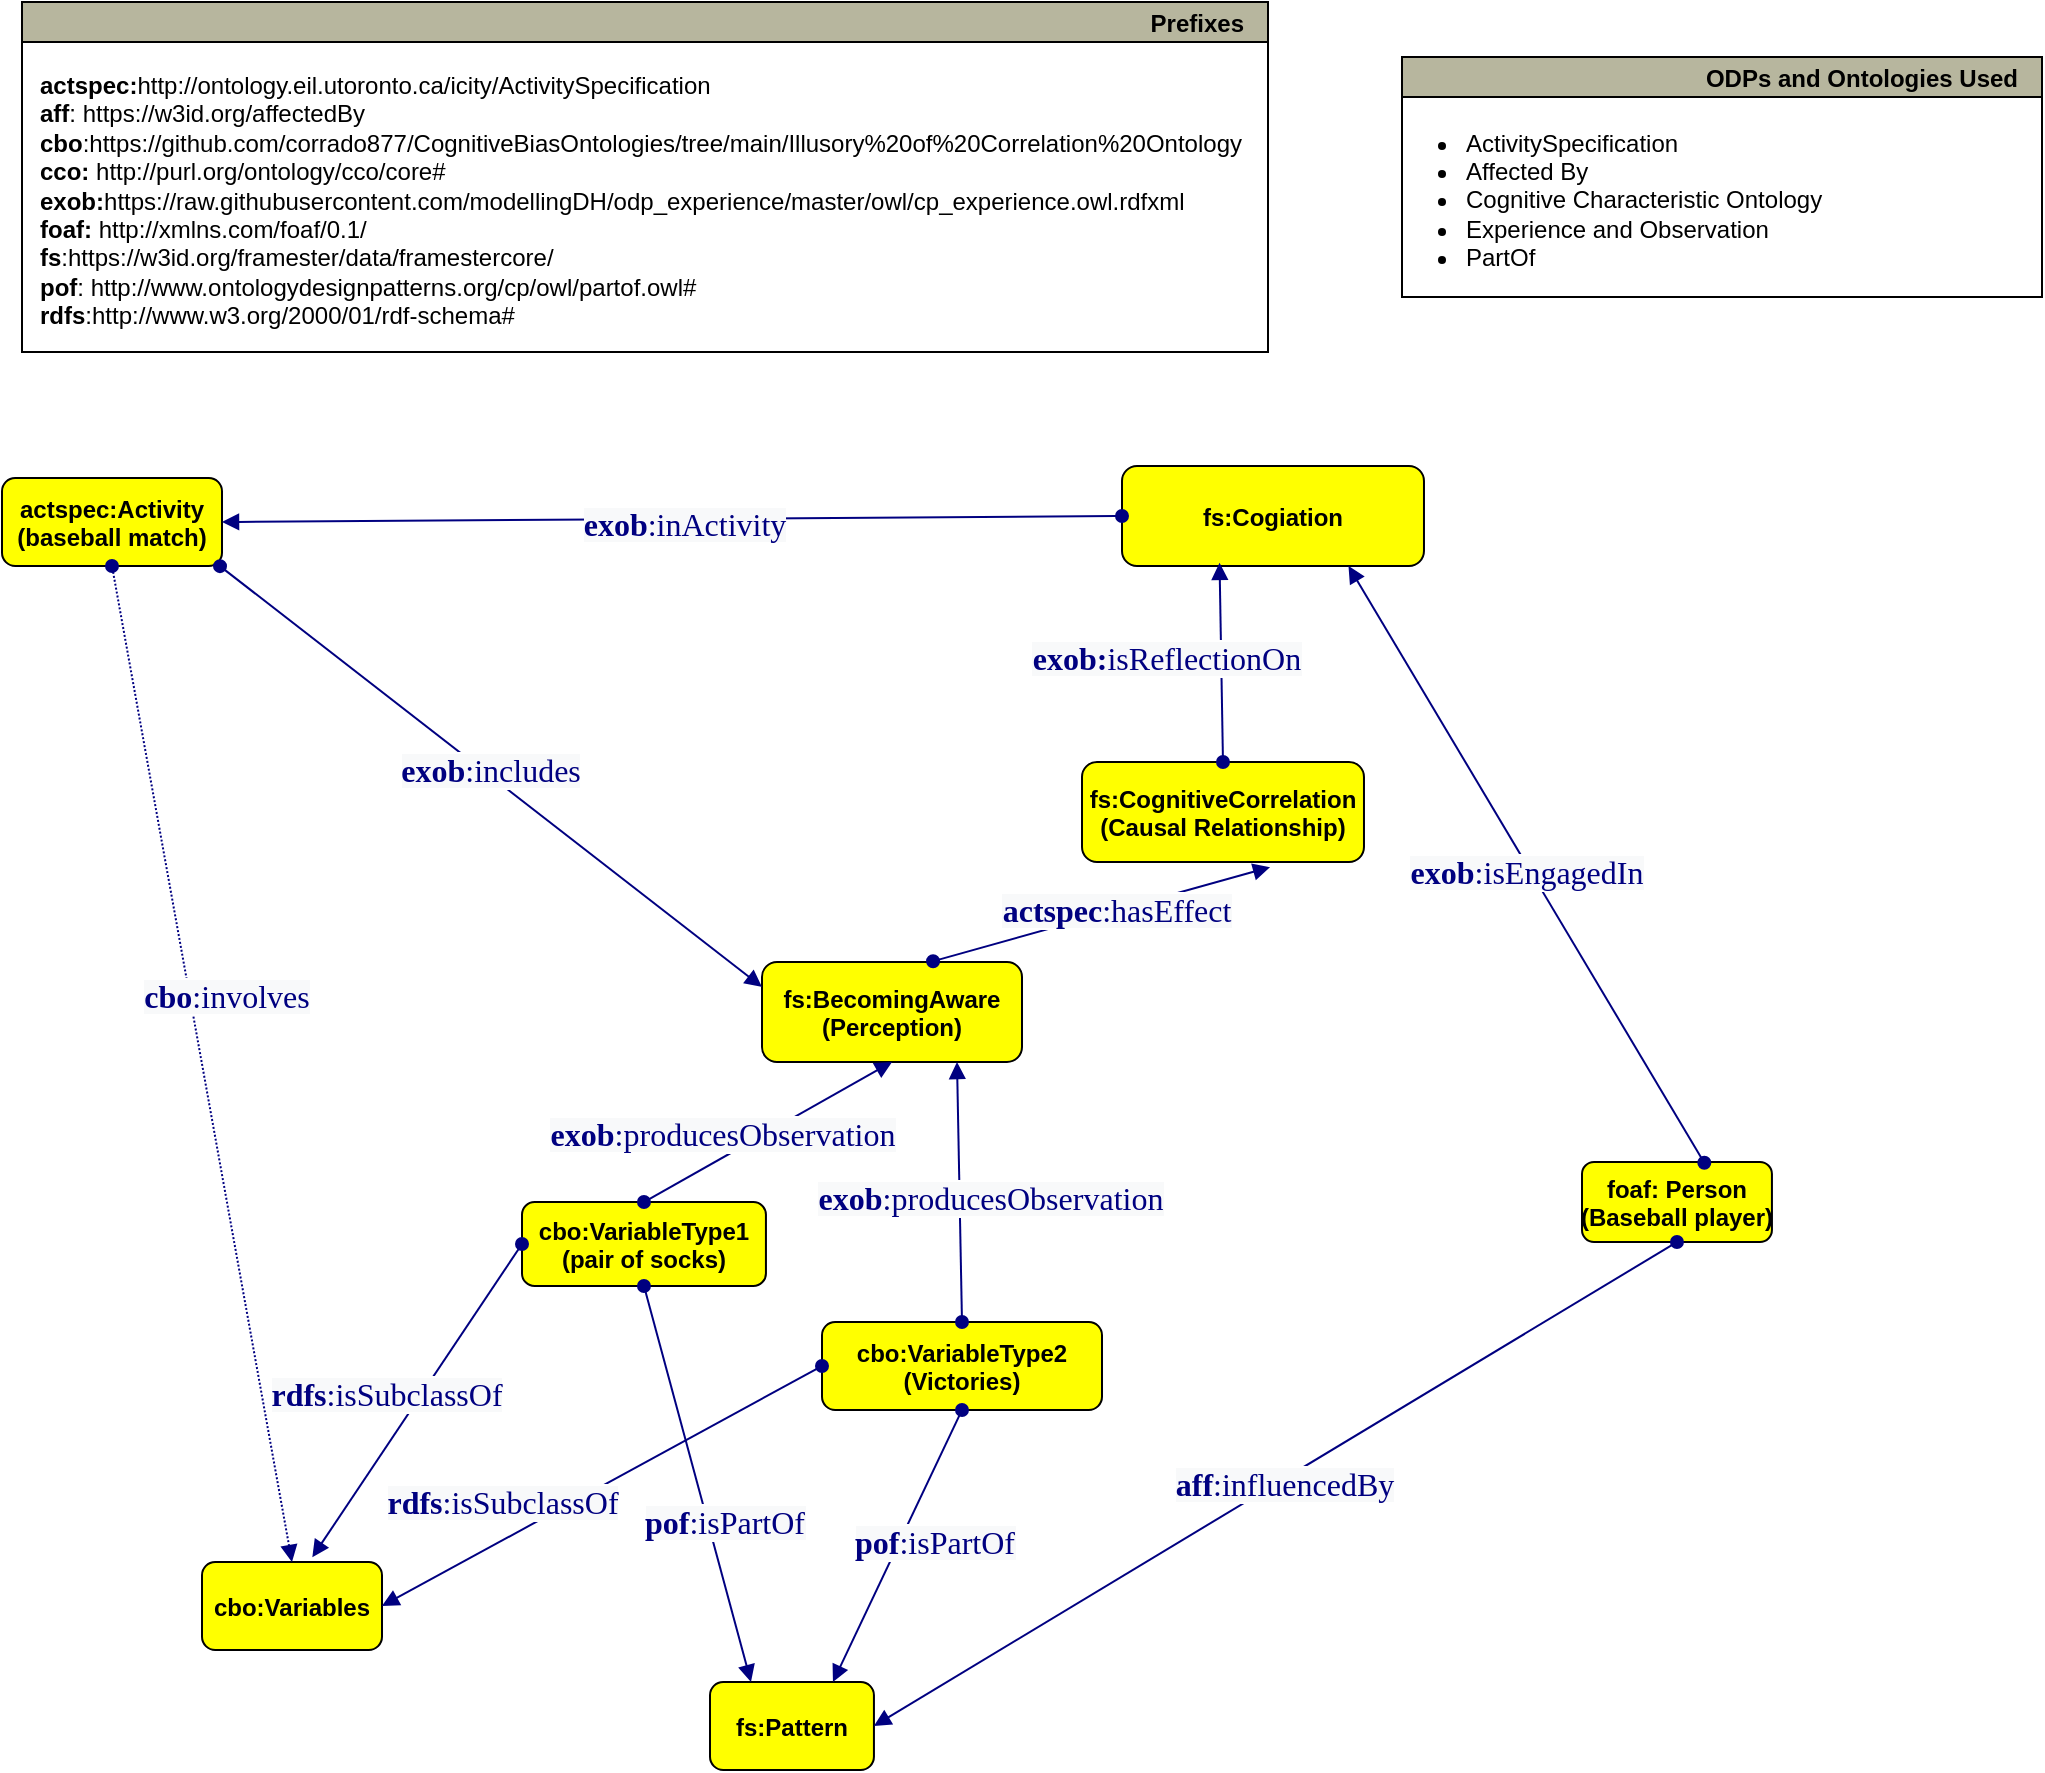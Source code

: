 <mxfile version="23.1.6" type="device" pages="2">
  <diagram name="Page-1" id="-fLFf6VWCrrQARrfAeSI">
    <mxGraphModel dx="1048" dy="-599" grid="1" gridSize="10" guides="1" tooltips="1" connect="1" arrows="1" fold="1" page="1" pageScale="1" pageWidth="827" pageHeight="1169" math="0" shadow="0">
      <root>
        <mxCell id="0" />
        <mxCell id="1" parent="0" />
        <mxCell id="PJ2OHNvS5VbOxw7RyGj3-4" value="foaf: Person&#xa;(Baseball player)" style="graphMlID=n4;shape=rect;rounded=1;arcsize=30;fillColor=#ffff00;strokeColor=#000000;strokeWidth=1.0;fontStyle=1" parent="1" vertex="1">
          <mxGeometry x="850" y="2000" width="94.97" height="40" as="geometry" />
        </mxCell>
        <mxCell id="PJ2OHNvS5VbOxw7RyGj3-5" value="fs:Cogiation" style="graphMlID=n4;shape=rect;rounded=1;arcsize=30;fillColor=#ffff00;strokeColor=#000000;strokeWidth=1.0;fontStyle=1" parent="1" vertex="1">
          <mxGeometry x="620" y="1652" width="150.99" height="50" as="geometry" />
        </mxCell>
        <mxCell id="PJ2OHNvS5VbOxw7RyGj3-9" value="actspec:Activity&#xa;(baseball match)" style="graphMlID=n4;shape=rect;rounded=1;arcsize=30;fillColor=#ffff00;strokeColor=#000000;strokeWidth=1.0;fontStyle=1" parent="1" vertex="1">
          <mxGeometry x="60" y="1658" width="110" height="44" as="geometry" />
        </mxCell>
        <mxCell id="PJ2OHNvS5VbOxw7RyGj3-12" value="cbo:Variables" style="graphMlID=n4;shape=rect;rounded=1;arcsize=30;fillColor=#ffff00;strokeColor=#000000;strokeWidth=1.0;fontStyle=1" parent="1" vertex="1">
          <mxGeometry x="160" y="2200" width="90" height="44" as="geometry" />
        </mxCell>
        <mxCell id="PJ2OHNvS5VbOxw7RyGj3-13" value="cbo:VariableType1&#xa;(pair of socks)" style="graphMlID=n4;shape=rect;rounded=1;arcsize=30;fillColor=#ffff00;strokeColor=#000000;strokeWidth=1.0;fontStyle=1" parent="1" vertex="1">
          <mxGeometry x="320" y="2020" width="121.97" height="42" as="geometry" />
        </mxCell>
        <mxCell id="PJ2OHNvS5VbOxw7RyGj3-27" value="fs:BecomingAware&#xa;(Perception)" style="graphMlID=n4;shape=rect;rounded=1;arcsize=30;fillColor=#ffff00;strokeColor=#000000;strokeWidth=1.0;fontStyle=1" parent="1" vertex="1">
          <mxGeometry x="440" y="1900" width="130" height="50" as="geometry" />
        </mxCell>
        <mxCell id="PJ2OHNvS5VbOxw7RyGj3-28" value="cbo:VariableType2&#xa;(Victories)" style="graphMlID=n4;shape=rect;rounded=1;arcsize=30;fillColor=#ffff00;strokeColor=#000000;strokeWidth=1.0;fontStyle=1" parent="1" vertex="1">
          <mxGeometry x="470" y="2080" width="140" height="44" as="geometry" />
        </mxCell>
        <mxCell id="PJ2OHNvS5VbOxw7RyGj3-43" style="edgeStyle=orthogonalEdgeStyle;rounded=0;orthogonalLoop=1;jettySize=auto;html=1;exitX=0;exitY=0.5;exitDx=0;exitDy=0;exitPerimeter=0;" parent="1" edge="1">
          <mxGeometry relative="1" as="geometry">
            <mxPoint x="460" y="2112" as="sourcePoint" />
            <mxPoint x="460" y="2112" as="targetPoint" />
          </mxGeometry>
        </mxCell>
        <mxCell id="PJ2OHNvS5VbOxw7RyGj3-53" value="fs:Pattern" style="graphMlID=n4;shape=rect;rounded=1;arcsize=30;fillColor=#ffff00;strokeColor=#000000;strokeWidth=1.0;fontStyle=1" parent="1" vertex="1">
          <mxGeometry x="414" y="2260" width="81.968" height="44" as="geometry" />
        </mxCell>
        <mxCell id="PJ2OHNvS5VbOxw7RyGj3-78" value="Prefixes" style="graphMlID=n0;shape=swimlane;startSize=20;fillColor=#b7b69e;strokeColor=#000000;strokeWidth=1.0;align=right;spacingRight=10;fontStyle=1" parent="1" vertex="1">
          <mxGeometry x="70" y="1420" width="623" height="175" as="geometry">
            <mxRectangle x="-550" y="110" width="100" height="30" as="alternateBounds" />
          </mxGeometry>
        </mxCell>
        <UserObject label="&lt;b style=&quot;border-color: var(--border-color);&quot;&gt;actspec:&lt;/b&gt;&lt;span style=&quot;border-color: var(--border-color);&quot;&gt;http://ontology.eil.utoronto.ca/icity/ActivitySpecification&lt;br&gt;&lt;b&gt;aff&lt;/b&gt;&lt;/span&gt;:&amp;nbsp;https://w3id.org/affectedBy&lt;br&gt;&lt;b&gt;cbo&lt;/b&gt;:https://github.com/corrado877/CognitiveBiasOntologies/tree/main/Illusory%20of%20Correlation%20Ontology&lt;br&gt;&lt;b style=&quot;border-color: var(--border-color);&quot;&gt;cco:&amp;nbsp;&lt;/b&gt;http://purl.org/ontology/cco/core#&lt;br&gt;&lt;b&gt;exob:&lt;/b&gt;https://raw.githubusercontent.com/modellingDH/odp_experience/master/owl/cp_experience.owl.rdfxml&lt;br&gt;&lt;b style=&quot;border-color: var(--border-color);&quot;&gt;foaf:&amp;nbsp;&lt;/b&gt;&lt;span style=&quot;border-color: var(--border-color); background-color: initial;&quot;&gt;http://xmlns.com/foaf/0.1/&lt;br&gt;&lt;b style=&quot;border-color: var(--border-color);&quot;&gt;fs&lt;/b&gt;:https://w3id.org/framester/data/framestercore/&lt;br&gt;&lt;/span&gt;&lt;b style=&quot;border-color: var(--border-color);&quot;&gt;pof&lt;/b&gt;:&amp;nbsp;&lt;span style=&quot;border-color: var(--border-color); background-color: initial;&quot;&gt;http://www.ontologydesignpatterns.org/cp/owl/partof.owl#&lt;/span&gt;&lt;br&gt;&lt;b&gt;rdfs&lt;/b&gt;:http://www.w3.org/2000/01/rdf-schema#" link="http://www.w3.org/2000/01/rdf-schema#" id="PJ2OHNvS5VbOxw7RyGj3-79">
          <mxCell style="text;whiteSpace=wrap;html=1;" parent="PJ2OHNvS5VbOxw7RyGj3-78" vertex="1">
            <mxGeometry x="7.48" y="27.5" width="640" height="170" as="geometry" />
          </mxCell>
        </UserObject>
        <mxCell id="PJ2OHNvS5VbOxw7RyGj3-80" value="ODPs and Ontologies Used" style="graphMlID=n0;shape=swimlane;startSize=20;fillColor=#b7b69e;strokeColor=#000000;strokeWidth=1.0;align=right;spacingRight=10;fontStyle=1" parent="1" vertex="1">
          <mxGeometry x="760" y="1447.5" width="320" height="120" as="geometry" />
        </mxCell>
        <mxCell id="PJ2OHNvS5VbOxw7RyGj3-81" value="&lt;ul&gt;&lt;li style=&quot;border-color: var(--border-color);&quot;&gt;ActivitySpecification&lt;/li&gt;&lt;li&gt;Affected By&lt;/li&gt;&lt;li style=&quot;border-color: var(--border-color);&quot;&gt;Cognitive Characteristic Ontology&lt;/li&gt;&lt;li style=&quot;border-color: var(--border-color);&quot;&gt;Experience and Observation&lt;/li&gt;&lt;li&gt;PartOf&lt;/li&gt;&lt;/ul&gt;" style="text;html=1;strokeColor=none;fillColor=none;align=left;verticalAlign=middle;whiteSpace=wrap;rounded=0;" parent="PJ2OHNvS5VbOxw7RyGj3-80" vertex="1">
          <mxGeometry x="-10" width="270" height="142" as="geometry" />
        </mxCell>
        <mxCell id="ikoWrIgiM3WrPF_DwV5s-2" value="fs:CognitiveCorrelation&#xa;(Causal Relationship)" style="graphMlID=n4;shape=rect;rounded=1;arcsize=30;fillColor=#ffff00;strokeColor=#000000;strokeWidth=1.0;fontStyle=1" parent="1" vertex="1">
          <mxGeometry x="600" y="1800" width="140.99" height="50" as="geometry" />
        </mxCell>
        <mxCell id="ikoWrIgiM3WrPF_DwV5s-5" value="" style="graphMlID=e0;rounded=0;endArrow=block;strokeColor=#000080;strokeWidth=1.0;startArrow=oval;startFill=1;endFill=1;entryX=0.667;entryY=1.052;entryDx=0;entryDy=0;entryPerimeter=0;exitX=0.658;exitY=-0.008;exitDx=0;exitDy=0;exitPerimeter=0;" parent="1" source="PJ2OHNvS5VbOxw7RyGj3-27" target="ikoWrIgiM3WrPF_DwV5s-2" edge="1">
          <mxGeometry relative="1" as="geometry">
            <mxPoint x="511.99" y="1864.582" as="sourcePoint" />
            <mxPoint x="662.99" y="1864.5" as="targetPoint" />
          </mxGeometry>
        </mxCell>
        <mxCell id="ikoWrIgiM3WrPF_DwV5s-6" value="&lt;span style=&quot;color: rgb(0 , 0 , 128) ; font-family: &amp;quot;dialog&amp;quot; ; font-size: 16px ; background-color: rgb(248 , 249 , 250)&quot;&gt;&lt;b&gt;actspec&lt;/b&gt;:hasEffect&lt;/span&gt;" style="text;html=1;align=center;verticalAlign=middle;resizable=0;points=[];labelBackgroundColor=#ffffff;" parent="ikoWrIgiM3WrPF_DwV5s-5" vertex="1" connectable="0">
          <mxGeometry x="-0.017" y="2" relative="1" as="geometry">
            <mxPoint x="9" y="-1" as="offset" />
          </mxGeometry>
        </mxCell>
        <mxCell id="ikoWrIgiM3WrPF_DwV5s-9" value="" style="graphMlID=e0;rounded=0;endArrow=block;strokeColor=#000080;strokeWidth=1.0;startArrow=oval;startFill=1;endFill=1;exitX=0.5;exitY=0;exitDx=0;exitDy=0;entryX=0.323;entryY=0.968;entryDx=0;entryDy=0;entryPerimeter=0;" parent="1" source="ikoWrIgiM3WrPF_DwV5s-2" target="PJ2OHNvS5VbOxw7RyGj3-5" edge="1">
          <mxGeometry relative="1" as="geometry">
            <mxPoint x="270" y="1770.082" as="sourcePoint" />
            <mxPoint x="420" y="1780" as="targetPoint" />
          </mxGeometry>
        </mxCell>
        <mxCell id="ikoWrIgiM3WrPF_DwV5s-10" value="&lt;span style=&quot;color: rgb(0 , 0 , 128) ; font-family: &amp;quot;dialog&amp;quot; ; font-size: 16px ; background-color: rgb(248 , 249 , 250)&quot;&gt;&lt;b&gt;exob:&lt;/b&gt;isReflectionOn&lt;/span&gt;" style="text;html=1;align=center;verticalAlign=middle;resizable=0;points=[];labelBackgroundColor=#ffffff;" parent="ikoWrIgiM3WrPF_DwV5s-9" vertex="1" connectable="0">
          <mxGeometry x="-0.017" y="2" relative="1" as="geometry">
            <mxPoint x="-26" y="-3" as="offset" />
          </mxGeometry>
        </mxCell>
        <mxCell id="ikoWrIgiM3WrPF_DwV5s-17" value="" style="graphMlID=e0;rounded=0;endArrow=block;strokeColor=#000080;strokeWidth=1.0;startArrow=oval;startFill=1;endFill=1;entryX=1;entryY=0.5;entryDx=0;entryDy=0;exitX=0;exitY=0.5;exitDx=0;exitDy=0;" parent="1" source="PJ2OHNvS5VbOxw7RyGj3-5" target="PJ2OHNvS5VbOxw7RyGj3-9" edge="1">
          <mxGeometry relative="1" as="geometry">
            <mxPoint x="190" y="1590.082" as="sourcePoint" />
            <mxPoint x="341" y="1590" as="targetPoint" />
          </mxGeometry>
        </mxCell>
        <mxCell id="ikoWrIgiM3WrPF_DwV5s-18" value="&lt;span style=&quot;color: rgb(0 , 0 , 128) ; font-family: &amp;quot;dialog&amp;quot; ; font-size: 16px ; background-color: rgb(248 , 249 , 250)&quot;&gt;&lt;b&gt;exob&lt;/b&gt;:inActivity&lt;/span&gt;" style="text;html=1;align=center;verticalAlign=middle;resizable=0;points=[];labelBackgroundColor=#ffffff;rotation=0;" parent="ikoWrIgiM3WrPF_DwV5s-17" vertex="1" connectable="0">
          <mxGeometry x="-0.017" y="2" relative="1" as="geometry">
            <mxPoint x="2" as="offset" />
          </mxGeometry>
        </mxCell>
        <mxCell id="ikoWrIgiM3WrPF_DwV5s-25" value="" style="graphMlID=e0;rounded=0;endArrow=block;strokeColor=#000080;strokeWidth=1.0;startArrow=oval;startFill=1;endFill=1;entryX=0;entryY=0.25;entryDx=0;entryDy=0;" parent="1" target="PJ2OHNvS5VbOxw7RyGj3-27" edge="1">
          <mxGeometry relative="1" as="geometry">
            <mxPoint x="169" y="1702.082" as="sourcePoint" />
            <mxPoint x="320" y="1702" as="targetPoint" />
          </mxGeometry>
        </mxCell>
        <mxCell id="ikoWrIgiM3WrPF_DwV5s-26" value="&lt;font face=&quot;dialog&quot; color=&quot;#000080&quot;&gt;&lt;span style=&quot;font-size: 16px; background-color: rgb(248, 249, 250);&quot;&gt;&lt;b&gt;exob&lt;/b&gt;:includes&lt;/span&gt;&lt;/font&gt;" style="text;html=1;align=center;verticalAlign=middle;resizable=0;points=[];labelBackgroundColor=#ffffff;" parent="ikoWrIgiM3WrPF_DwV5s-25" vertex="1" connectable="0">
          <mxGeometry x="-0.017" y="2" relative="1" as="geometry">
            <mxPoint as="offset" />
          </mxGeometry>
        </mxCell>
        <mxCell id="ikoWrIgiM3WrPF_DwV5s-28" value="" style="graphMlID=e5;rounded=0;endArrow=block;strokeColor=#000080;dashed=1;dashPattern=1 1;strokeWidth=1.0;startArrow=oval;startFill=1;endFill=1;exitX=0.5;exitY=1;exitDx=0;exitDy=0;entryX=0.5;entryY=0;entryDx=0;entryDy=0;" parent="1" source="PJ2OHNvS5VbOxw7RyGj3-9" target="PJ2OHNvS5VbOxw7RyGj3-12" edge="1">
          <mxGeometry relative="1" as="geometry">
            <mxPoint x="10" y="1860" as="sourcePoint" />
            <mxPoint x="286" y="1860" as="targetPoint" />
          </mxGeometry>
        </mxCell>
        <mxCell id="ikoWrIgiM3WrPF_DwV5s-29" value="&lt;span style=&quot;color: rgb(0 , 0 , 128) ; font-family: &amp;quot;dialog&amp;quot; ; font-size: 16px ; background-color: rgb(248 , 249 , 250)&quot;&gt;&lt;b&gt;cbo&lt;/b&gt;:involves&lt;/span&gt;" style="text;html=1;align=center;verticalAlign=middle;resizable=0;points=[];labelBackgroundColor=#ffffff;" parent="ikoWrIgiM3WrPF_DwV5s-28" vertex="1" connectable="0">
          <mxGeometry x="-0.138" y="-3" relative="1" as="geometry">
            <mxPoint x="21" as="offset" />
          </mxGeometry>
        </mxCell>
        <mxCell id="ikoWrIgiM3WrPF_DwV5s-32" value="" style="graphMlID=e0;rounded=0;endArrow=block;strokeColor=#000080;strokeWidth=1.0;startArrow=oval;startFill=1;endFill=1;entryX=0.5;entryY=1;entryDx=0;entryDy=0;exitX=0.5;exitY=0;exitDx=0;exitDy=0;" parent="1" source="PJ2OHNvS5VbOxw7RyGj3-13" target="PJ2OHNvS5VbOxw7RyGj3-27" edge="1">
          <mxGeometry relative="1" as="geometry">
            <mxPoint x="-190" y="2120.082" as="sourcePoint" />
            <mxPoint x="60" y="2120" as="targetPoint" />
          </mxGeometry>
        </mxCell>
        <mxCell id="ikoWrIgiM3WrPF_DwV5s-33" value="&lt;span style=&quot;color: rgb(0 , 0 , 128) ; font-family: &amp;quot;dialog&amp;quot; ; font-size: 16px ; background-color: rgb(248 , 249 , 250)&quot;&gt;&lt;b&gt;exob&lt;/b&gt;:producesObservation&lt;/span&gt;" style="text;html=1;align=center;verticalAlign=middle;resizable=0;points=[];labelBackgroundColor=#ffffff;" parent="ikoWrIgiM3WrPF_DwV5s-32" vertex="1" connectable="0">
          <mxGeometry x="-0.017" y="2" relative="1" as="geometry">
            <mxPoint x="-21" y="2" as="offset" />
          </mxGeometry>
        </mxCell>
        <mxCell id="ikoWrIgiM3WrPF_DwV5s-34" value="" style="graphMlID=e0;rounded=0;endArrow=block;strokeColor=#000080;strokeWidth=1.0;startArrow=oval;startFill=1;endFill=1;entryX=0.75;entryY=1;entryDx=0;entryDy=0;exitX=0.5;exitY=0;exitDx=0;exitDy=0;" parent="1" source="PJ2OHNvS5VbOxw7RyGj3-28" target="PJ2OHNvS5VbOxw7RyGj3-27" edge="1">
          <mxGeometry relative="1" as="geometry">
            <mxPoint x="580" y="1950" as="sourcePoint" />
            <mxPoint x="655" y="1822" as="targetPoint" />
          </mxGeometry>
        </mxCell>
        <mxCell id="ikoWrIgiM3WrPF_DwV5s-35" value="&lt;span style=&quot;color: rgb(0 , 0 , 128) ; font-family: &amp;quot;dialog&amp;quot; ; font-size: 16px ; background-color: rgb(248 , 249 , 250)&quot;&gt;&lt;b&gt;exob&lt;/b&gt;:producesObservation&lt;/span&gt;" style="text;html=1;align=center;verticalAlign=middle;resizable=0;points=[];labelBackgroundColor=#ffffff;" parent="ikoWrIgiM3WrPF_DwV5s-34" vertex="1" connectable="0">
          <mxGeometry x="-0.017" y="2" relative="1" as="geometry">
            <mxPoint x="17" y="2" as="offset" />
          </mxGeometry>
        </mxCell>
        <mxCell id="ikoWrIgiM3WrPF_DwV5s-36" value="" style="graphMlID=e0;rounded=0;endArrow=block;strokeColor=#000080;strokeWidth=1.0;startArrow=oval;startFill=1;endFill=1;entryX=0.613;entryY=-0.055;entryDx=0;entryDy=0;exitX=0;exitY=0.5;exitDx=0;exitDy=0;entryPerimeter=0;" parent="1" source="PJ2OHNvS5VbOxw7RyGj3-13" target="PJ2OHNvS5VbOxw7RyGj3-12" edge="1">
          <mxGeometry relative="1" as="geometry">
            <mxPoint x="392.384" y="2062.396" as="sourcePoint" />
            <mxPoint x="240.0" y="2100" as="targetPoint" />
          </mxGeometry>
        </mxCell>
        <mxCell id="ikoWrIgiM3WrPF_DwV5s-37" value="&lt;span style=&quot;color: rgb(0 , 0 , 128) ; font-family: &amp;quot;dialog&amp;quot; ; font-size: 16px ; background-color: rgb(248 , 249 , 250)&quot;&gt;&lt;b&gt;rdfs&lt;/b&gt;:isSubclassOf&lt;/span&gt;" style="text;html=1;align=center;verticalAlign=middle;resizable=0;points=[];labelBackgroundColor=#ffffff;" parent="ikoWrIgiM3WrPF_DwV5s-36" vertex="1" connectable="0">
          <mxGeometry x="-0.017" y="2" relative="1" as="geometry">
            <mxPoint x="-18" y="-3" as="offset" />
          </mxGeometry>
        </mxCell>
        <mxCell id="ikoWrIgiM3WrPF_DwV5s-40" value="" style="graphMlID=e0;rounded=0;endArrow=block;strokeColor=#000080;strokeWidth=1.0;startArrow=oval;startFill=1;endFill=1;exitX=0;exitY=0.5;exitDx=0;exitDy=0;entryX=1;entryY=0.5;entryDx=0;entryDy=0;" parent="1" source="PJ2OHNvS5VbOxw7RyGj3-28" target="PJ2OHNvS5VbOxw7RyGj3-12" edge="1">
          <mxGeometry relative="1" as="geometry">
            <mxPoint x="130" y="2200" as="sourcePoint" />
            <mxPoint x="250" y="2130" as="targetPoint" />
          </mxGeometry>
        </mxCell>
        <mxCell id="ikoWrIgiM3WrPF_DwV5s-41" value="&lt;span style=&quot;color: rgb(0 , 0 , 128) ; font-family: &amp;quot;dialog&amp;quot; ; font-size: 16px ; background-color: rgb(248 , 249 , 250)&quot;&gt;&lt;b&gt;rdfs&lt;/b&gt;:isSubclassOf&lt;/span&gt;" style="text;html=1;align=center;verticalAlign=middle;resizable=0;points=[];labelBackgroundColor=#ffffff;" parent="ikoWrIgiM3WrPF_DwV5s-40" vertex="1" connectable="0">
          <mxGeometry x="-0.017" y="2" relative="1" as="geometry">
            <mxPoint x="-53" y="7" as="offset" />
          </mxGeometry>
        </mxCell>
        <mxCell id="ikoWrIgiM3WrPF_DwV5s-42" value="" style="graphMlID=e0;rounded=0;endArrow=block;strokeColor=#000080;strokeWidth=1.0;startArrow=oval;startFill=1;endFill=1;exitX=0.5;exitY=1;exitDx=0;exitDy=0;entryX=0.25;entryY=0;entryDx=0;entryDy=0;" parent="1" source="PJ2OHNvS5VbOxw7RyGj3-13" target="PJ2OHNvS5VbOxw7RyGj3-53" edge="1">
          <mxGeometry relative="1" as="geometry">
            <mxPoint x="130" y="2150.082" as="sourcePoint" />
            <mxPoint x="281" y="2150" as="targetPoint" />
          </mxGeometry>
        </mxCell>
        <mxCell id="ikoWrIgiM3WrPF_DwV5s-43" value="&lt;span style=&quot;color: rgb(0 , 0 , 128) ; font-family: &amp;quot;dialog&amp;quot; ; font-size: 16px ; background-color: rgb(248 , 249 , 250)&quot;&gt;&lt;b&gt;pof&lt;/b&gt;:isPartOf&lt;/span&gt;" style="text;html=1;align=center;verticalAlign=middle;resizable=0;points=[];labelBackgroundColor=#ffffff;" parent="ikoWrIgiM3WrPF_DwV5s-42" vertex="1" connectable="0">
          <mxGeometry x="-0.017" y="2" relative="1" as="geometry">
            <mxPoint x="11" y="21" as="offset" />
          </mxGeometry>
        </mxCell>
        <mxCell id="ikoWrIgiM3WrPF_DwV5s-44" value="" style="graphMlID=e0;rounded=0;endArrow=block;strokeColor=#000080;strokeWidth=1.0;startArrow=oval;startFill=1;endFill=1;exitX=0.5;exitY=1;exitDx=0;exitDy=0;entryX=0.75;entryY=0;entryDx=0;entryDy=0;" parent="1" source="PJ2OHNvS5VbOxw7RyGj3-28" target="PJ2OHNvS5VbOxw7RyGj3-53" edge="1">
          <mxGeometry relative="1" as="geometry">
            <mxPoint x="490" y="2110.082" as="sourcePoint" />
            <mxPoint x="641" y="2110" as="targetPoint" />
          </mxGeometry>
        </mxCell>
        <mxCell id="ikoWrIgiM3WrPF_DwV5s-45" value="&lt;span style=&quot;color: rgb(0 , 0 , 128) ; font-family: &amp;quot;dialog&amp;quot; ; font-size: 16px ; background-color: rgb(248 , 249 , 250)&quot;&gt;&lt;b&gt;pof&lt;/b&gt;:isPartOf&lt;/span&gt;" style="text;html=1;align=center;verticalAlign=middle;resizable=0;points=[];labelBackgroundColor=#ffffff;" parent="ikoWrIgiM3WrPF_DwV5s-44" vertex="1" connectable="0">
          <mxGeometry x="-0.017" y="2" relative="1" as="geometry">
            <mxPoint x="16" y="-2" as="offset" />
          </mxGeometry>
        </mxCell>
        <mxCell id="ikoWrIgiM3WrPF_DwV5s-50" value="" style="graphMlID=e0;rounded=0;endArrow=block;strokeColor=#000080;strokeWidth=1.0;startArrow=oval;startFill=1;endFill=1;exitX=0.5;exitY=1;exitDx=0;exitDy=0;entryX=1;entryY=0.5;entryDx=0;entryDy=0;" parent="1" source="PJ2OHNvS5VbOxw7RyGj3-4" target="PJ2OHNvS5VbOxw7RyGj3-53" edge="1">
          <mxGeometry relative="1" as="geometry">
            <mxPoint x="660" y="2110.082" as="sourcePoint" />
            <mxPoint x="811" y="2110" as="targetPoint" />
          </mxGeometry>
        </mxCell>
        <mxCell id="ikoWrIgiM3WrPF_DwV5s-51" value="&lt;span style=&quot;color: rgb(0 , 0 , 128) ; font-family: &amp;quot;dialog&amp;quot; ; font-size: 16px ; background-color: rgb(248 , 249 , 250)&quot;&gt;&lt;b&gt;aff&lt;/b&gt;:influencedBy&lt;/span&gt;" style="text;html=1;align=center;verticalAlign=middle;resizable=0;points=[];labelBackgroundColor=#ffffff;" parent="ikoWrIgiM3WrPF_DwV5s-50" vertex="1" connectable="0">
          <mxGeometry x="-0.017" y="2" relative="1" as="geometry">
            <mxPoint as="offset" />
          </mxGeometry>
        </mxCell>
        <mxCell id="awCOGKKLa5WKDD97ksCb-4" value="" style="graphMlID=e0;rounded=0;endArrow=block;strokeColor=#000080;strokeWidth=1.0;startArrow=oval;startFill=1;endFill=1;exitX=0.644;exitY=0.01;exitDx=0;exitDy=0;exitPerimeter=0;entryX=0.75;entryY=1;entryDx=0;entryDy=0;" edge="1" parent="1" source="PJ2OHNvS5VbOxw7RyGj3-4" target="PJ2OHNvS5VbOxw7RyGj3-5">
          <mxGeometry relative="1" as="geometry">
            <mxPoint x="809.5" y="1840.082" as="sourcePoint" />
            <mxPoint x="960.5" y="1840" as="targetPoint" />
          </mxGeometry>
        </mxCell>
        <mxCell id="awCOGKKLa5WKDD97ksCb-5" value="&lt;span style=&quot;color: rgb(0 , 0 , 128) ; font-family: &amp;quot;dialog&amp;quot; ; font-size: 16px ; background-color: rgb(248 , 249 , 250)&quot;&gt;&lt;b&gt;exob&lt;/b&gt;:isEngagedIn&lt;/span&gt;" style="text;html=1;align=center;verticalAlign=middle;resizable=0;points=[];labelBackgroundColor=#ffffff;" vertex="1" connectable="0" parent="awCOGKKLa5WKDD97ksCb-4">
          <mxGeometry x="-0.017" y="2" relative="1" as="geometry">
            <mxPoint as="offset" />
          </mxGeometry>
        </mxCell>
      </root>
    </mxGraphModel>
  </diagram>
  <diagram id="-3Zt9A3ZeCrZTxAkQaS9" name="Page-2">
    <mxGraphModel dx="1050" dy="569" grid="1" gridSize="10" guides="1" tooltips="1" connect="1" arrows="1" fold="1" page="1" pageScale="1" pageWidth="827" pageHeight="1169" math="0" shadow="0">
      <root>
        <mxCell id="0" />
        <mxCell id="1" parent="0" />
        <mxCell id="D8hbgi8-UUDIC6GnHbRW-1" style="edgeStyle=orthogonalEdgeStyle;rounded=0;orthogonalLoop=1;jettySize=auto;html=1;exitX=0;exitY=1;exitDx=0;exitDy=0;" edge="1" parent="1" source="D8hbgi8-UUDIC6GnHbRW-3" target="D8hbgi8-UUDIC6GnHbRW-13">
          <mxGeometry relative="1" as="geometry" />
        </mxCell>
        <mxCell id="D8hbgi8-UUDIC6GnHbRW-2" value="&lt;b&gt;rdfs&lt;/b&gt;:sublcalssOf" style="edgeLabel;html=1;align=center;verticalAlign=middle;resizable=0;points=[];" vertex="1" connectable="0" parent="D8hbgi8-UUDIC6GnHbRW-1">
          <mxGeometry x="-0.051" relative="1" as="geometry">
            <mxPoint as="offset" />
          </mxGeometry>
        </mxCell>
        <mxCell id="D8hbgi8-UUDIC6GnHbRW-3" value="cnc:Variable(s)" style="graphMlID=n4;shape=rect;rounded=1;arcsize=30;fillColor=#ffff00;strokeColor=#000000;strokeWidth=1.0;fontStyle=1" vertex="1" parent="1">
          <mxGeometry x="610" y="270" width="91.97" height="44" as="geometry" />
        </mxCell>
        <mxCell id="D8hbgi8-UUDIC6GnHbRW-4" style="edgeStyle=orthogonalEdgeStyle;rounded=0;orthogonalLoop=1;jettySize=auto;html=1;entryX=0.5;entryY=1;entryDx=0;entryDy=0;" edge="1" parent="1" source="D8hbgi8-UUDIC6GnHbRW-8" target="D8hbgi8-UUDIC6GnHbRW-21">
          <mxGeometry relative="1" as="geometry" />
        </mxCell>
        <mxCell id="D8hbgi8-UUDIC6GnHbRW-5" value="&lt;b&gt;cco&lt;/b&gt;:has_belief" style="edgeLabel;html=1;align=center;verticalAlign=middle;resizable=0;points=[];" vertex="1" connectable="0" parent="D8hbgi8-UUDIC6GnHbRW-4">
          <mxGeometry x="-0.118" y="1" relative="1" as="geometry">
            <mxPoint as="offset" />
          </mxGeometry>
        </mxCell>
        <mxCell id="D8hbgi8-UUDIC6GnHbRW-6" style="edgeStyle=orthogonalEdgeStyle;rounded=0;orthogonalLoop=1;jettySize=auto;html=1;exitX=1;exitY=0.5;exitDx=0;exitDy=0;entryX=0.5;entryY=1;entryDx=0;entryDy=0;" edge="1" parent="1" source="D8hbgi8-UUDIC6GnHbRW-8" target="D8hbgi8-UUDIC6GnHbRW-16">
          <mxGeometry relative="1" as="geometry" />
        </mxCell>
        <mxCell id="D8hbgi8-UUDIC6GnHbRW-7" value="&lt;b style=&quot;border-color: var(--border-color);&quot;&gt;ioc&lt;/b&gt;:has_perception" style="edgeLabel;html=1;align=center;verticalAlign=middle;resizable=0;points=[];" vertex="1" connectable="0" parent="D8hbgi8-UUDIC6GnHbRW-6">
          <mxGeometry x="0.112" y="-1" relative="1" as="geometry">
            <mxPoint as="offset" />
          </mxGeometry>
        </mxCell>
        <mxCell id="D8hbgi8-UUDIC6GnHbRW-8" value="foaf: Person&#xa;(Baseball Player)" style="graphMlID=n4;shape=rect;rounded=1;arcsize=30;fillColor=#ffff00;strokeColor=#000000;strokeWidth=1.0;fontStyle=1" vertex="1" parent="1">
          <mxGeometry x="588.01" y="780" width="94.97" height="40" as="geometry" />
        </mxCell>
        <mxCell id="D8hbgi8-UUDIC6GnHbRW-9" style="edgeStyle=orthogonalEdgeStyle;rounded=0;orthogonalLoop=1;jettySize=auto;html=1;exitX=0.25;exitY=0;exitDx=0;exitDy=0;entryX=0.75;entryY=1;entryDx=0;entryDy=0;" edge="1" parent="1" source="D8hbgi8-UUDIC6GnHbRW-21" target="D8hbgi8-UUDIC6GnHbRW-13">
          <mxGeometry relative="1" as="geometry" />
        </mxCell>
        <mxCell id="D8hbgi8-UUDIC6GnHbRW-10" value="&lt;b style=&quot;border-color: var(--border-color);&quot;&gt;rel:&lt;/b&gt;involves" style="edgeLabel;html=1;align=center;verticalAlign=middle;resizable=0;points=[];" vertex="1" connectable="0" parent="D8hbgi8-UUDIC6GnHbRW-9">
          <mxGeometry x="-0.117" y="4" relative="1" as="geometry">
            <mxPoint x="-13" as="offset" />
          </mxGeometry>
        </mxCell>
        <mxCell id="D8hbgi8-UUDIC6GnHbRW-11" style="edgeStyle=orthogonalEdgeStyle;rounded=0;orthogonalLoop=1;jettySize=auto;html=1;exitX=0;exitY=0.5;exitDx=0;exitDy=0;entryX=0;entryY=0.75;entryDx=0;entryDy=0;" edge="1" parent="1" source="D8hbgi8-UUDIC6GnHbRW-13" target="D8hbgi8-UUDIC6GnHbRW-24">
          <mxGeometry relative="1" as="geometry" />
        </mxCell>
        <mxCell id="D8hbgi8-UUDIC6GnHbRW-12" value="&lt;b style=&quot;border-color: var(--border-color); background-color: rgb(251, 251, 251);&quot;&gt;pof:&lt;/b&gt;isPartOf" style="edgeLabel;html=1;align=center;verticalAlign=middle;resizable=0;points=[];" vertex="1" connectable="0" parent="D8hbgi8-UUDIC6GnHbRW-11">
          <mxGeometry x="-0.224" y="1" relative="1" as="geometry">
            <mxPoint as="offset" />
          </mxGeometry>
        </mxCell>
        <mxCell id="D8hbgi8-UUDIC6GnHbRW-13" value="cnc:Var_type_1" style="graphMlID=n4;shape=rect;rounded=1;arcsize=30;fillColor=#ffff00;strokeColor=#000000;strokeWidth=1.0;fontStyle=1" vertex="1" parent="1">
          <mxGeometry x="450" y="440" width="91.97" height="44" as="geometry" />
        </mxCell>
        <mxCell id="D8hbgi8-UUDIC6GnHbRW-14" style="edgeStyle=orthogonalEdgeStyle;rounded=0;orthogonalLoop=1;jettySize=auto;html=1;exitX=1;exitY=0.5;exitDx=0;exitDy=0;entryX=1;entryY=0.75;entryDx=0;entryDy=0;" edge="1" parent="1" source="D8hbgi8-UUDIC6GnHbRW-16" target="D8hbgi8-UUDIC6GnHbRW-24">
          <mxGeometry relative="1" as="geometry" />
        </mxCell>
        <mxCell id="D8hbgi8-UUDIC6GnHbRW-15" value="&lt;b style=&quot;border-color: var(--border-color); background-color: rgb(251, 251, 251);&quot;&gt;pof:&lt;/b&gt;isPartOf" style="edgeLabel;html=1;align=center;verticalAlign=middle;resizable=0;points=[];" vertex="1" connectable="0" parent="D8hbgi8-UUDIC6GnHbRW-14">
          <mxGeometry x="-0.189" relative="1" as="geometry">
            <mxPoint as="offset" />
          </mxGeometry>
        </mxCell>
        <mxCell id="D8hbgi8-UUDIC6GnHbRW-16" value="cnc:Var_type_2" style="graphMlID=n4;shape=rect;rounded=1;arcsize=30;fillColor=#ffff00;strokeColor=#000000;strokeWidth=1.0;fontStyle=1" vertex="1" parent="1">
          <mxGeometry x="730" y="450" width="91.97" height="44" as="geometry" />
        </mxCell>
        <mxCell id="D8hbgi8-UUDIC6GnHbRW-17" style="edgeStyle=orthogonalEdgeStyle;rounded=0;orthogonalLoop=1;jettySize=auto;html=1;exitX=1;exitY=1;exitDx=0;exitDy=0;entryX=0.61;entryY=0.014;entryDx=0;entryDy=0;entryPerimeter=0;" edge="1" parent="1" source="D8hbgi8-UUDIC6GnHbRW-3" target="D8hbgi8-UUDIC6GnHbRW-16">
          <mxGeometry relative="1" as="geometry" />
        </mxCell>
        <mxCell id="D8hbgi8-UUDIC6GnHbRW-18" value="&lt;b&gt;rdfs&lt;/b&gt;:subclassOf" style="edgeLabel;html=1;align=center;verticalAlign=middle;resizable=0;points=[];" vertex="1" connectable="0" parent="D8hbgi8-UUDIC6GnHbRW-17">
          <mxGeometry x="-0.058" y="1" relative="1" as="geometry">
            <mxPoint as="offset" />
          </mxGeometry>
        </mxCell>
        <mxCell id="D8hbgi8-UUDIC6GnHbRW-19" style="edgeStyle=orthogonalEdgeStyle;rounded=0;orthogonalLoop=1;jettySize=auto;html=1;exitX=0.75;exitY=0;exitDx=0;exitDy=0;entryX=0.25;entryY=1;entryDx=0;entryDy=0;" edge="1" parent="1" source="D8hbgi8-UUDIC6GnHbRW-21" target="D8hbgi8-UUDIC6GnHbRW-16">
          <mxGeometry relative="1" as="geometry" />
        </mxCell>
        <mxCell id="D8hbgi8-UUDIC6GnHbRW-20" value="&lt;b style=&quot;border-color: var(--border-color);&quot;&gt;rel:&lt;/b&gt;involves" style="edgeLabel;html=1;align=center;verticalAlign=middle;resizable=0;points=[];" vertex="1" connectable="0" parent="D8hbgi8-UUDIC6GnHbRW-19">
          <mxGeometry x="-0.09" y="3" relative="1" as="geometry">
            <mxPoint as="offset" />
          </mxGeometry>
        </mxCell>
        <mxCell id="D8hbgi8-UUDIC6GnHbRW-21" value="fs:CognitiveCorrelation" style="graphMlID=n4;shape=rect;rounded=1;arcsize=30;fillColor=#ffff00;strokeColor=#000000;strokeWidth=1.0;fontStyle=1" vertex="1" parent="1">
          <mxGeometry x="570" y="600" width="130.99" height="50" as="geometry" />
        </mxCell>
        <mxCell id="D8hbgi8-UUDIC6GnHbRW-22" style="edgeStyle=orthogonalEdgeStyle;rounded=0;orthogonalLoop=1;jettySize=auto;html=1;exitX=0;exitY=0.5;exitDx=0;exitDy=0;entryX=0.366;entryY=0.909;entryDx=0;entryDy=0;entryPerimeter=0;" edge="1" parent="1" source="D8hbgi8-UUDIC6GnHbRW-8" target="D8hbgi8-UUDIC6GnHbRW-13">
          <mxGeometry relative="1" as="geometry" />
        </mxCell>
        <mxCell id="D8hbgi8-UUDIC6GnHbRW-23" value="&lt;b&gt;ioc&lt;/b&gt;:has_perception" style="edgeLabel;html=1;align=center;verticalAlign=middle;resizable=0;points=[];" vertex="1" connectable="0" parent="D8hbgi8-UUDIC6GnHbRW-22">
          <mxGeometry x="0.138" y="-1" relative="1" as="geometry">
            <mxPoint as="offset" />
          </mxGeometry>
        </mxCell>
        <mxCell id="D8hbgi8-UUDIC6GnHbRW-24" value="fs:Pattern" style="graphMlID=n4;shape=rect;rounded=1;arcsize=30;fillColor=#ffff00;strokeColor=#000000;strokeWidth=1.0;fontStyle=1" vertex="1" parent="1">
          <mxGeometry x="601.01" y="910" width="81.968" height="44" as="geometry" />
        </mxCell>
        <mxCell id="D8hbgi8-UUDIC6GnHbRW-25" style="edgeStyle=orthogonalEdgeStyle;rounded=0;orthogonalLoop=1;jettySize=auto;html=1;exitX=0.5;exitY=1;exitDx=0;exitDy=0;entryX=0.417;entryY=0.005;entryDx=0;entryDy=0;entryPerimeter=0;" edge="1" parent="1" source="D8hbgi8-UUDIC6GnHbRW-8" target="D8hbgi8-UUDIC6GnHbRW-24">
          <mxGeometry relative="1" as="geometry" />
        </mxCell>
        <mxCell id="D8hbgi8-UUDIC6GnHbRW-26" value="&lt;b&gt;aff&lt;/b&gt;:influencedBy" style="edgeLabel;html=1;align=center;verticalAlign=middle;resizable=0;points=[];" vertex="1" connectable="0" parent="D8hbgi8-UUDIC6GnHbRW-25">
          <mxGeometry x="0.015" y="1" relative="1" as="geometry">
            <mxPoint as="offset" />
          </mxGeometry>
        </mxCell>
        <mxCell id="dmFsNqCsW0_3sCjQv4Hg-1" value="Prefixes" style="graphMlID=n0;shape=swimlane;startSize=20;fillColor=#b7b69e;strokeColor=#000000;strokeWidth=1.0;align=right;spacingRight=10;fontStyle=1" vertex="1" parent="1">
          <mxGeometry x="870" y="210" width="620" height="171" as="geometry">
            <mxRectangle x="-550" y="110" width="100" height="30" as="alternateBounds" />
          </mxGeometry>
        </mxCell>
        <UserObject label="&lt;span style=&quot;border-color: var(--border-color);&quot;&gt;&lt;br&gt;&lt;b&gt;aff&lt;/b&gt;&lt;/span&gt;:&amp;nbsp;https://w3id.org/affectedBy&lt;br&gt;&lt;b style=&quot;border-color: var(--border-color);&quot;&gt;cco:&amp;nbsp;&lt;/b&gt;http://purl.org/ontology/cco/core#&lt;br&gt;&lt;b&gt;cnc&lt;/b&gt;:http://etna.istc.cnr.it/framester2/conceptnet/5.7.0&lt;br&gt;&lt;b&gt;exob:&lt;/b&gt;https://raw.githubusercontent.com/modellingDH/odp_experience/master/owl/cp_experience.owl.rdfxml&lt;br&gt;&lt;b style=&quot;border-color: var(--border-color);&quot;&gt;foaf:&amp;nbsp;&lt;/b&gt;&lt;span style=&quot;border-color: var(--border-color); background-color: initial;&quot;&gt;http://xmlns.com/foaf/0.1/&lt;br&gt;&lt;b style=&quot;border-color: var(--border-color);&quot;&gt;fs&lt;/b&gt;:https://w3id.org/framester/data/framestercore/&lt;br&gt;&lt;/span&gt;&lt;b style=&quot;border-color: var(--border-color);&quot;&gt;pof&lt;/b&gt;:&amp;nbsp;&lt;span style=&quot;border-color: var(--border-color); background-color: initial;&quot;&gt;http://www.ontologydesignpatterns.org/cp/owl/partof.owl#&lt;/span&gt;&lt;br&gt;&lt;b&gt;rdfs&lt;/b&gt;:http://www.w3.org/2000/01/rdf-schema#&lt;br&gt;&lt;b&gt;rel:&lt;/b&gt;https://curate.nd.edu/downloads/9p29086355b" link="http://www.w3.org/2000/01/rdf-schema#" id="dmFsNqCsW0_3sCjQv4Hg-2">
          <mxCell style="text;whiteSpace=wrap;html=1;" vertex="1" parent="dmFsNqCsW0_3sCjQv4Hg-1">
            <mxGeometry x="10" y="10" width="640" height="170" as="geometry" />
          </mxCell>
        </UserObject>
        <mxCell id="tDCLLq0YOHy6wpMTNA1y-1" value="ODPs and Ontologies Used" style="graphMlID=n0;shape=swimlane;startSize=20;fillColor=#b7b69e;strokeColor=#000000;strokeWidth=1.0;align=right;spacingRight=10;fontStyle=1" vertex="1" parent="1">
          <mxGeometry x="910" y="440" width="320" height="120" as="geometry" />
        </mxCell>
        <mxCell id="tDCLLq0YOHy6wpMTNA1y-2" value="&lt;div&gt;&lt;br&gt;&lt;/div&gt;&lt;ul&gt;&lt;li&gt;Affected By&lt;/li&gt;&lt;li style=&quot;border-color: var(--border-color);&quot;&gt;Cognitive Characteristic Ontology&lt;/li&gt;&lt;li style=&quot;border-color: var(--border-color);&quot;&gt;Experience and Observation&lt;/li&gt;&lt;li&gt;PartOf&lt;/li&gt;&lt;li&gt;Relative Relationship&lt;/li&gt;&lt;/ul&gt;" style="text;html=1;strokeColor=none;fillColor=none;align=left;verticalAlign=middle;whiteSpace=wrap;rounded=0;" vertex="1" parent="tDCLLq0YOHy6wpMTNA1y-1">
          <mxGeometry x="-10" y="-7" width="270" height="142" as="geometry" />
        </mxCell>
      </root>
    </mxGraphModel>
  </diagram>
</mxfile>
